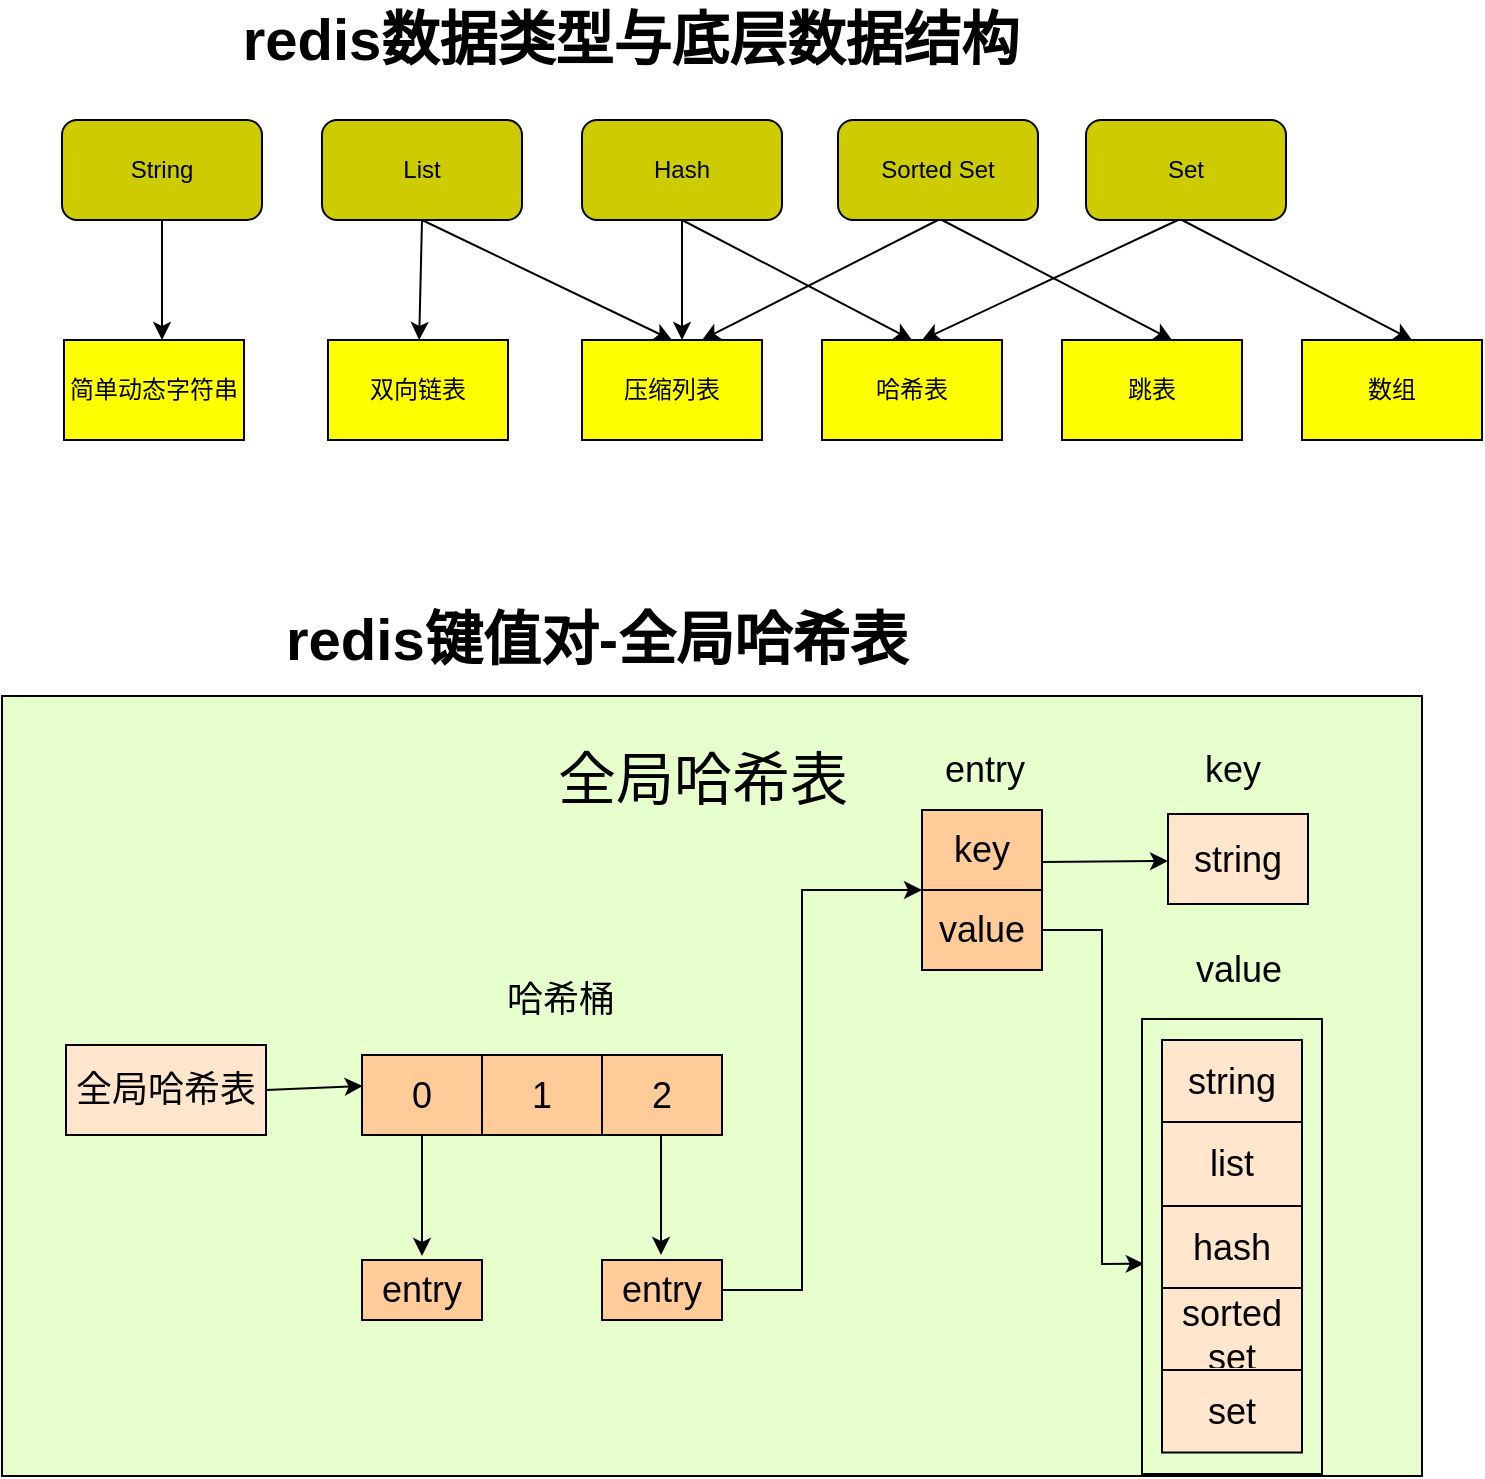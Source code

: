 <mxfile version="15.8.3" type="github">
  <diagram id="xm92QjREcHeRzNhlfidu" name="第 1 页">
    <mxGraphModel dx="946" dy="498" grid="1" gridSize="10" guides="1" tooltips="1" connect="1" arrows="1" fold="1" page="1" pageScale="1" pageWidth="827" pageHeight="1169" math="0" shadow="0">
      <root>
        <mxCell id="0" />
        <mxCell id="1" parent="0" />
        <mxCell id="ieVy2Ef-1YmjKpl5WXtm-2" value="String" style="rounded=1;whiteSpace=wrap;html=1;fillColor=#CCCC00;" vertex="1" parent="1">
          <mxGeometry x="130" y="80" width="100" height="50" as="geometry" />
        </mxCell>
        <mxCell id="ieVy2Ef-1YmjKpl5WXtm-3" value="Set" style="rounded=1;whiteSpace=wrap;html=1;fillColor=#CCCC00;" vertex="1" parent="1">
          <mxGeometry x="642" y="80" width="100" height="50" as="geometry" />
        </mxCell>
        <mxCell id="ieVy2Ef-1YmjKpl5WXtm-4" value="Hash" style="rounded=1;whiteSpace=wrap;html=1;fillColor=#CCCC00;" vertex="1" parent="1">
          <mxGeometry x="390" y="80" width="100" height="50" as="geometry" />
        </mxCell>
        <mxCell id="ieVy2Ef-1YmjKpl5WXtm-5" value="List" style="rounded=1;whiteSpace=wrap;html=1;fillColor=#CCCC00;" vertex="1" parent="1">
          <mxGeometry x="260" y="80" width="100" height="50" as="geometry" />
        </mxCell>
        <mxCell id="ieVy2Ef-1YmjKpl5WXtm-6" value="Sorted Set" style="rounded=1;whiteSpace=wrap;html=1;fillColor=#CCCC00;" vertex="1" parent="1">
          <mxGeometry x="518" y="80" width="100" height="50" as="geometry" />
        </mxCell>
        <mxCell id="ieVy2Ef-1YmjKpl5WXtm-56" value="简单动态字符串" style="rounded=0;whiteSpace=wrap;html=1;fillColor=#FFFF00;" vertex="1" parent="1">
          <mxGeometry x="131" y="190" width="90" height="50" as="geometry" />
        </mxCell>
        <mxCell id="ieVy2Ef-1YmjKpl5WXtm-57" value="双向链表" style="rounded=0;whiteSpace=wrap;html=1;fillColor=#FFFF00;" vertex="1" parent="1">
          <mxGeometry x="263" y="190" width="90" height="50" as="geometry" />
        </mxCell>
        <mxCell id="ieVy2Ef-1YmjKpl5WXtm-58" value="压缩列表" style="rounded=0;whiteSpace=wrap;html=1;fillColor=#FFFF00;" vertex="1" parent="1">
          <mxGeometry x="390" y="190" width="90" height="50" as="geometry" />
        </mxCell>
        <mxCell id="ieVy2Ef-1YmjKpl5WXtm-59" value="跳表" style="rounded=0;whiteSpace=wrap;html=1;fillColor=#FFFF00;" vertex="1" parent="1">
          <mxGeometry x="630" y="190" width="90" height="50" as="geometry" />
        </mxCell>
        <mxCell id="ieVy2Ef-1YmjKpl5WXtm-60" value="数组" style="rounded=0;whiteSpace=wrap;html=1;fillColor=#FFFF00;" vertex="1" parent="1">
          <mxGeometry x="750" y="190" width="90" height="50" as="geometry" />
        </mxCell>
        <mxCell id="ieVy2Ef-1YmjKpl5WXtm-61" value="哈希表" style="rounded=0;whiteSpace=wrap;html=1;fillColor=#FFFF00;" vertex="1" parent="1">
          <mxGeometry x="510" y="190" width="90" height="50" as="geometry" />
        </mxCell>
        <mxCell id="ieVy2Ef-1YmjKpl5WXtm-62" value="" style="endArrow=classic;html=1;rounded=0;exitX=0.5;exitY=1;exitDx=0;exitDy=0;" edge="1" parent="1" source="ieVy2Ef-1YmjKpl5WXtm-2">
          <mxGeometry width="50" height="50" relative="1" as="geometry">
            <mxPoint x="390" y="280" as="sourcePoint" />
            <mxPoint x="180" y="190" as="targetPoint" />
          </mxGeometry>
        </mxCell>
        <mxCell id="ieVy2Ef-1YmjKpl5WXtm-63" value="" style="endArrow=classic;html=1;rounded=0;exitX=0.5;exitY=1;exitDx=0;exitDy=0;" edge="1" parent="1" source="ieVy2Ef-1YmjKpl5WXtm-5" target="ieVy2Ef-1YmjKpl5WXtm-57">
          <mxGeometry width="50" height="50" relative="1" as="geometry">
            <mxPoint x="310" y="180" as="sourcePoint" />
            <mxPoint x="360" y="130" as="targetPoint" />
          </mxGeometry>
        </mxCell>
        <mxCell id="ieVy2Ef-1YmjKpl5WXtm-64" value="" style="endArrow=classic;html=1;rounded=0;entryX=0.5;entryY=0;entryDx=0;entryDy=0;exitX=0.5;exitY=1;exitDx=0;exitDy=0;" edge="1" parent="1" source="ieVy2Ef-1YmjKpl5WXtm-5" target="ieVy2Ef-1YmjKpl5WXtm-58">
          <mxGeometry width="50" height="50" relative="1" as="geometry">
            <mxPoint x="310" y="140" as="sourcePoint" />
            <mxPoint x="400" y="140" as="targetPoint" />
          </mxGeometry>
        </mxCell>
        <mxCell id="ieVy2Ef-1YmjKpl5WXtm-65" value="" style="endArrow=classic;html=1;rounded=0;exitX=0.5;exitY=1;exitDx=0;exitDy=0;" edge="1" parent="1" source="ieVy2Ef-1YmjKpl5WXtm-4">
          <mxGeometry width="50" height="50" relative="1" as="geometry">
            <mxPoint x="390" y="280" as="sourcePoint" />
            <mxPoint x="440" y="190" as="targetPoint" />
          </mxGeometry>
        </mxCell>
        <mxCell id="ieVy2Ef-1YmjKpl5WXtm-66" value="" style="endArrow=classic;html=1;rounded=0;exitX=0.5;exitY=1;exitDx=0;exitDy=0;entryX=0.5;entryY=0;entryDx=0;entryDy=0;" edge="1" parent="1" source="ieVy2Ef-1YmjKpl5WXtm-4" target="ieVy2Ef-1YmjKpl5WXtm-61">
          <mxGeometry width="50" height="50" relative="1" as="geometry">
            <mxPoint x="554.5" y="140" as="sourcePoint" />
            <mxPoint x="554.5" y="200" as="targetPoint" />
          </mxGeometry>
        </mxCell>
        <mxCell id="ieVy2Ef-1YmjKpl5WXtm-67" value="" style="endArrow=classic;html=1;rounded=0;exitX=0.5;exitY=1;exitDx=0;exitDy=0;entryX=0.5;entryY=0;entryDx=0;entryDy=0;" edge="1" parent="1">
          <mxGeometry width="50" height="50" relative="1" as="geometry">
            <mxPoint x="570" y="130" as="sourcePoint" />
            <mxPoint x="685" y="190" as="targetPoint" />
          </mxGeometry>
        </mxCell>
        <mxCell id="ieVy2Ef-1YmjKpl5WXtm-68" value="" style="endArrow=classic;html=1;rounded=0;exitX=0.5;exitY=1;exitDx=0;exitDy=0;" edge="1" parent="1" source="ieVy2Ef-1YmjKpl5WXtm-6">
          <mxGeometry width="50" height="50" relative="1" as="geometry">
            <mxPoint x="450" y="140" as="sourcePoint" />
            <mxPoint x="450" y="190" as="targetPoint" />
          </mxGeometry>
        </mxCell>
        <mxCell id="ieVy2Ef-1YmjKpl5WXtm-69" value="" style="endArrow=classic;html=1;rounded=0;exitX=0.5;exitY=1;exitDx=0;exitDy=0;entryX=0.5;entryY=0;entryDx=0;entryDy=0;" edge="1" parent="1">
          <mxGeometry width="50" height="50" relative="1" as="geometry">
            <mxPoint x="690" y="130" as="sourcePoint" />
            <mxPoint x="805" y="190" as="targetPoint" />
          </mxGeometry>
        </mxCell>
        <mxCell id="ieVy2Ef-1YmjKpl5WXtm-70" value="" style="endArrow=classic;html=1;rounded=0;" edge="1" parent="1">
          <mxGeometry width="50" height="50" relative="1" as="geometry">
            <mxPoint x="688" y="130" as="sourcePoint" />
            <mxPoint x="560" y="190" as="targetPoint" />
          </mxGeometry>
        </mxCell>
        <mxCell id="ieVy2Ef-1YmjKpl5WXtm-72" value="redis数据类型与底层数据结构" style="text;html=1;resizable=0;autosize=1;align=center;verticalAlign=middle;points=[];fillColor=none;strokeColor=none;rounded=0;fontStyle=1;fontSize=29;" vertex="1" parent="1">
          <mxGeometry x="214" y="20" width="400" height="40" as="geometry" />
        </mxCell>
        <mxCell id="ieVy2Ef-1YmjKpl5WXtm-74" value="redis键值对-全局哈希表" style="text;html=1;resizable=0;autosize=1;align=center;verticalAlign=middle;points=[];fillColor=none;strokeColor=none;rounded=0;fontStyle=1;fontSize=29;" vertex="1" parent="1">
          <mxGeometry x="232" y="320" width="330" height="40" as="geometry" />
        </mxCell>
        <mxCell id="ieVy2Ef-1YmjKpl5WXtm-76" value="" style="rounded=0;whiteSpace=wrap;html=1;fontSize=29;fillColor=#E6FFCC;" vertex="1" parent="1">
          <mxGeometry x="100" y="368" width="710" height="390" as="geometry" />
        </mxCell>
        <mxCell id="ieVy2Ef-1YmjKpl5WXtm-78" value="全局哈希表" style="text;html=1;resizable=0;autosize=1;align=center;verticalAlign=middle;points=[];fillColor=none;strokeColor=none;rounded=0;fontSize=29;" vertex="1" parent="1">
          <mxGeometry x="370" y="390" width="160" height="40" as="geometry" />
        </mxCell>
        <mxCell id="ieVy2Ef-1YmjKpl5WXtm-79" value="全局哈希表" style="rounded=0;whiteSpace=wrap;html=1;fontSize=18;fillColor=#FFE6CC;" vertex="1" parent="1">
          <mxGeometry x="132" y="542.5" width="100" height="45" as="geometry" />
        </mxCell>
        <mxCell id="ieVy2Ef-1YmjKpl5WXtm-81" value="" style="endArrow=classic;html=1;rounded=0;fontSize=18;exitX=1;exitY=0.5;exitDx=0;exitDy=0;entryX=0.254;entryY=0.5;entryDx=0;entryDy=0;entryPerimeter=0;" edge="1" parent="1" source="ieVy2Ef-1YmjKpl5WXtm-79" target="ieVy2Ef-1YmjKpl5WXtm-76">
          <mxGeometry width="50" height="50" relative="1" as="geometry">
            <mxPoint x="380" y="530" as="sourcePoint" />
            <mxPoint x="430" y="480" as="targetPoint" />
          </mxGeometry>
        </mxCell>
        <mxCell id="ieVy2Ef-1YmjKpl5WXtm-89" value="" style="shape=table;startSize=0;container=1;collapsible=0;childLayout=tableLayout;fontSize=18;fillColor=#FFCC99;" vertex="1" parent="1">
          <mxGeometry x="280" y="547.5" width="180" height="40" as="geometry" />
        </mxCell>
        <mxCell id="ieVy2Ef-1YmjKpl5WXtm-90" value="" style="shape=partialRectangle;collapsible=0;dropTarget=0;pointerEvents=0;fillColor=none;top=0;left=0;bottom=0;right=0;points=[[0,0.5],[1,0.5]];portConstraint=eastwest;fontSize=18;" vertex="1" parent="ieVy2Ef-1YmjKpl5WXtm-89">
          <mxGeometry width="180" height="40" as="geometry" />
        </mxCell>
        <mxCell id="ieVy2Ef-1YmjKpl5WXtm-91" value="0" style="shape=partialRectangle;html=1;whiteSpace=wrap;connectable=0;overflow=hidden;fillColor=none;top=0;left=0;bottom=0;right=0;pointerEvents=1;fontSize=18;" vertex="1" parent="ieVy2Ef-1YmjKpl5WXtm-90">
          <mxGeometry width="60" height="40" as="geometry">
            <mxRectangle width="60" height="40" as="alternateBounds" />
          </mxGeometry>
        </mxCell>
        <mxCell id="ieVy2Ef-1YmjKpl5WXtm-92" value="1" style="shape=partialRectangle;html=1;whiteSpace=wrap;connectable=0;overflow=hidden;fillColor=none;top=0;left=0;bottom=0;right=0;pointerEvents=1;fontSize=18;" vertex="1" parent="ieVy2Ef-1YmjKpl5WXtm-90">
          <mxGeometry x="60" width="60" height="40" as="geometry">
            <mxRectangle width="60" height="40" as="alternateBounds" />
          </mxGeometry>
        </mxCell>
        <mxCell id="ieVy2Ef-1YmjKpl5WXtm-93" value="2" style="shape=partialRectangle;html=1;whiteSpace=wrap;connectable=0;overflow=hidden;fillColor=none;top=0;left=0;bottom=0;right=0;pointerEvents=1;fontSize=18;" vertex="1" parent="ieVy2Ef-1YmjKpl5WXtm-90">
          <mxGeometry x="120" width="60" height="40" as="geometry">
            <mxRectangle width="60" height="40" as="alternateBounds" />
          </mxGeometry>
        </mxCell>
        <mxCell id="ieVy2Ef-1YmjKpl5WXtm-94" value="entry" style="rounded=0;whiteSpace=wrap;html=1;fontSize=18;fillColor=#FFCC99;" vertex="1" parent="1">
          <mxGeometry x="280" y="650" width="60" height="30" as="geometry" />
        </mxCell>
        <mxCell id="ieVy2Ef-1YmjKpl5WXtm-97" value="entry" style="rounded=0;whiteSpace=wrap;html=1;fontSize=18;fillColor=#FFCC99;" vertex="1" parent="1">
          <mxGeometry x="400" y="650" width="60" height="30" as="geometry" />
        </mxCell>
        <mxCell id="ieVy2Ef-1YmjKpl5WXtm-98" value="" style="endArrow=classic;html=1;rounded=0;fontSize=18;entryX=0.5;entryY=0;entryDx=0;entryDy=0;" edge="1" parent="1">
          <mxGeometry width="50" height="50" relative="1" as="geometry">
            <mxPoint x="310" y="588" as="sourcePoint" />
            <mxPoint x="310" y="648" as="targetPoint" />
          </mxGeometry>
        </mxCell>
        <mxCell id="ieVy2Ef-1YmjKpl5WXtm-99" value="" style="endArrow=classic;html=1;rounded=0;fontSize=18;entryX=0.5;entryY=0;entryDx=0;entryDy=0;" edge="1" parent="1">
          <mxGeometry width="50" height="50" relative="1" as="geometry">
            <mxPoint x="429.5" y="587.5" as="sourcePoint" />
            <mxPoint x="429.5" y="647.5" as="targetPoint" />
          </mxGeometry>
        </mxCell>
        <mxCell id="ieVy2Ef-1YmjKpl5WXtm-102" value="" style="endArrow=classic;html=1;rounded=0;fontSize=18;exitX=1;exitY=0.5;exitDx=0;exitDy=0;entryX=0;entryY=0.5;entryDx=0;entryDy=0;" edge="1" parent="1" source="ieVy2Ef-1YmjKpl5WXtm-97">
          <mxGeometry width="50" height="50" relative="1" as="geometry">
            <mxPoint x="480" y="690" as="sourcePoint" />
            <mxPoint x="560" y="465" as="targetPoint" />
            <Array as="points">
              <mxPoint x="500" y="665" />
              <mxPoint x="500" y="465" />
            </Array>
          </mxGeometry>
        </mxCell>
        <mxCell id="ieVy2Ef-1YmjKpl5WXtm-103" value="" style="shape=table;startSize=0;container=1;collapsible=0;childLayout=tableLayout;fontSize=18;fillColor=#FFCC99;" vertex="1" parent="1">
          <mxGeometry x="560" y="425" width="60" height="80" as="geometry" />
        </mxCell>
        <mxCell id="ieVy2Ef-1YmjKpl5WXtm-104" value="" style="shape=partialRectangle;collapsible=0;dropTarget=0;pointerEvents=0;fillColor=none;top=0;left=0;bottom=0;right=0;points=[[0,0.5],[1,0.5]];portConstraint=eastwest;fontSize=18;" vertex="1" parent="ieVy2Ef-1YmjKpl5WXtm-103">
          <mxGeometry width="60" height="40" as="geometry" />
        </mxCell>
        <mxCell id="ieVy2Ef-1YmjKpl5WXtm-105" value="key" style="shape=partialRectangle;html=1;whiteSpace=wrap;connectable=0;overflow=hidden;fillColor=none;top=0;left=0;bottom=0;right=0;pointerEvents=1;fontSize=18;" vertex="1" parent="ieVy2Ef-1YmjKpl5WXtm-104">
          <mxGeometry width="60" height="40" as="geometry">
            <mxRectangle width="60" height="40" as="alternateBounds" />
          </mxGeometry>
        </mxCell>
        <mxCell id="ieVy2Ef-1YmjKpl5WXtm-106" value="" style="shape=partialRectangle;collapsible=0;dropTarget=0;pointerEvents=0;fillColor=none;top=0;left=0;bottom=0;right=0;points=[[0,0.5],[1,0.5]];portConstraint=eastwest;fontSize=18;" vertex="1" parent="ieVy2Ef-1YmjKpl5WXtm-103">
          <mxGeometry y="40" width="60" height="40" as="geometry" />
        </mxCell>
        <mxCell id="ieVy2Ef-1YmjKpl5WXtm-107" value="value" style="shape=partialRectangle;html=1;whiteSpace=wrap;connectable=0;overflow=hidden;fillColor=none;top=0;left=0;bottom=0;right=0;pointerEvents=1;fontSize=18;" vertex="1" parent="ieVy2Ef-1YmjKpl5WXtm-106">
          <mxGeometry width="60" height="40" as="geometry">
            <mxRectangle width="60" height="40" as="alternateBounds" />
          </mxGeometry>
        </mxCell>
        <mxCell id="ieVy2Ef-1YmjKpl5WXtm-108" value="string" style="rounded=0;whiteSpace=wrap;html=1;fontSize=18;fillColor=#FFE6CC;" vertex="1" parent="1">
          <mxGeometry x="683" y="427" width="70" height="45" as="geometry" />
        </mxCell>
        <mxCell id="ieVy2Ef-1YmjKpl5WXtm-120" value="" style="endArrow=classic;html=1;rounded=0;fontSize=18;entryX=0;entryY=0.5;entryDx=0;entryDy=0;" edge="1" parent="1">
          <mxGeometry width="50" height="50" relative="1" as="geometry">
            <mxPoint x="620" y="451" as="sourcePoint" />
            <mxPoint x="683" y="450.5" as="targetPoint" />
          </mxGeometry>
        </mxCell>
        <mxCell id="ieVy2Ef-1YmjKpl5WXtm-121" value="" style="endArrow=classic;html=1;rounded=0;fontSize=18;exitX=1;exitY=0.5;exitDx=0;exitDy=0;entryX=0.01;entryY=0.538;entryDx=0;entryDy=0;entryPerimeter=0;" edge="1" parent="1" source="ieVy2Ef-1YmjKpl5WXtm-106" target="ieVy2Ef-1YmjKpl5WXtm-122">
          <mxGeometry width="50" height="50" relative="1" as="geometry">
            <mxPoint x="630" y="530" as="sourcePoint" />
            <mxPoint x="680" y="480" as="targetPoint" />
            <Array as="points">
              <mxPoint x="650" y="485" />
              <mxPoint x="650" y="652" />
            </Array>
          </mxGeometry>
        </mxCell>
        <mxCell id="ieVy2Ef-1YmjKpl5WXtm-122" value="" style="rounded=0;whiteSpace=wrap;html=1;fontSize=18;fillColor=#E6FFCC;" vertex="1" parent="1">
          <mxGeometry x="670" y="529.5" width="90" height="227.5" as="geometry" />
        </mxCell>
        <mxCell id="ieVy2Ef-1YmjKpl5WXtm-109" value="" style="shape=table;startSize=0;container=1;collapsible=0;childLayout=tableLayout;fontSize=18;fillColor=#FFE6CC;" vertex="1" parent="1">
          <mxGeometry x="680" y="540" width="70" height="206.25" as="geometry" />
        </mxCell>
        <mxCell id="ieVy2Ef-1YmjKpl5WXtm-110" value="" style="shape=partialRectangle;collapsible=0;dropTarget=0;pointerEvents=0;fillColor=none;top=0;left=0;bottom=0;right=0;points=[[0,0.5],[1,0.5]];portConstraint=eastwest;fontSize=18;" vertex="1" parent="ieVy2Ef-1YmjKpl5WXtm-109">
          <mxGeometry width="70" height="41" as="geometry" />
        </mxCell>
        <mxCell id="ieVy2Ef-1YmjKpl5WXtm-111" value="string" style="shape=partialRectangle;html=1;whiteSpace=wrap;connectable=0;overflow=hidden;fillColor=none;top=0;left=0;bottom=0;right=0;pointerEvents=1;fontSize=18;" vertex="1" parent="ieVy2Ef-1YmjKpl5WXtm-110">
          <mxGeometry width="70" height="41" as="geometry">
            <mxRectangle width="70" height="41" as="alternateBounds" />
          </mxGeometry>
        </mxCell>
        <mxCell id="ieVy2Ef-1YmjKpl5WXtm-112" value="" style="shape=partialRectangle;collapsible=0;dropTarget=0;pointerEvents=0;fillColor=none;top=0;left=0;bottom=0;right=0;points=[[0,0.5],[1,0.5]];portConstraint=eastwest;fontSize=18;" vertex="1" parent="ieVy2Ef-1YmjKpl5WXtm-109">
          <mxGeometry y="41" width="70" height="42" as="geometry" />
        </mxCell>
        <mxCell id="ieVy2Ef-1YmjKpl5WXtm-113" value="list" style="shape=partialRectangle;html=1;whiteSpace=wrap;connectable=0;overflow=hidden;fillColor=none;top=0;left=0;bottom=0;right=0;pointerEvents=1;fontSize=18;" vertex="1" parent="ieVy2Ef-1YmjKpl5WXtm-112">
          <mxGeometry width="70" height="42" as="geometry">
            <mxRectangle width="70" height="42" as="alternateBounds" />
          </mxGeometry>
        </mxCell>
        <mxCell id="ieVy2Ef-1YmjKpl5WXtm-114" value="" style="shape=partialRectangle;collapsible=0;dropTarget=0;pointerEvents=0;fillColor=none;top=0;left=0;bottom=0;right=0;points=[[0,0.5],[1,0.5]];portConstraint=eastwest;fontSize=18;" vertex="1" parent="ieVy2Ef-1YmjKpl5WXtm-109">
          <mxGeometry y="83" width="70" height="41" as="geometry" />
        </mxCell>
        <mxCell id="ieVy2Ef-1YmjKpl5WXtm-115" value="hash" style="shape=partialRectangle;html=1;whiteSpace=wrap;connectable=0;overflow=hidden;fillColor=none;top=0;left=0;bottom=0;right=0;pointerEvents=1;fontSize=18;" vertex="1" parent="ieVy2Ef-1YmjKpl5WXtm-114">
          <mxGeometry width="70" height="41" as="geometry">
            <mxRectangle width="70" height="41" as="alternateBounds" />
          </mxGeometry>
        </mxCell>
        <mxCell id="ieVy2Ef-1YmjKpl5WXtm-116" value="" style="shape=partialRectangle;collapsible=0;dropTarget=0;pointerEvents=0;fillColor=none;top=0;left=0;bottom=0;right=0;points=[[0,0.5],[1,0.5]];portConstraint=eastwest;fontSize=18;" vertex="1" parent="ieVy2Ef-1YmjKpl5WXtm-109">
          <mxGeometry y="124" width="70" height="41" as="geometry" />
        </mxCell>
        <mxCell id="ieVy2Ef-1YmjKpl5WXtm-117" value="sorted set" style="shape=partialRectangle;html=1;whiteSpace=wrap;connectable=0;overflow=hidden;fillColor=none;top=0;left=0;bottom=0;right=0;pointerEvents=1;fontSize=18;" vertex="1" parent="ieVy2Ef-1YmjKpl5WXtm-116">
          <mxGeometry width="70" height="41" as="geometry">
            <mxRectangle width="70" height="41" as="alternateBounds" />
          </mxGeometry>
        </mxCell>
        <mxCell id="ieVy2Ef-1YmjKpl5WXtm-118" value="" style="shape=partialRectangle;collapsible=0;dropTarget=0;pointerEvents=0;fillColor=none;top=0;left=0;bottom=0;right=0;points=[[0,0.5],[1,0.5]];portConstraint=eastwest;fontSize=18;" vertex="1" parent="ieVy2Ef-1YmjKpl5WXtm-109">
          <mxGeometry y="165" width="70" height="41" as="geometry" />
        </mxCell>
        <mxCell id="ieVy2Ef-1YmjKpl5WXtm-119" value="set" style="shape=partialRectangle;html=1;whiteSpace=wrap;connectable=0;overflow=hidden;fillColor=none;top=0;left=0;bottom=0;right=0;pointerEvents=1;fontSize=18;" vertex="1" parent="ieVy2Ef-1YmjKpl5WXtm-118">
          <mxGeometry width="70" height="41" as="geometry">
            <mxRectangle width="70" height="41" as="alternateBounds" />
          </mxGeometry>
        </mxCell>
        <mxCell id="ieVy2Ef-1YmjKpl5WXtm-123" value="哈希桶" style="text;html=1;resizable=0;autosize=1;align=center;verticalAlign=middle;points=[];fillColor=none;strokeColor=none;rounded=0;fontSize=18;" vertex="1" parent="1">
          <mxGeometry x="344" y="505" width="70" height="30" as="geometry" />
        </mxCell>
        <mxCell id="ieVy2Ef-1YmjKpl5WXtm-124" value="entry" style="text;html=1;resizable=0;autosize=1;align=center;verticalAlign=middle;points=[];fillColor=none;strokeColor=none;rounded=0;fontSize=18;" vertex="1" parent="1">
          <mxGeometry x="561" y="390" width="60" height="30" as="geometry" />
        </mxCell>
        <mxCell id="ieVy2Ef-1YmjKpl5WXtm-125" value="value" style="text;html=1;resizable=0;autosize=1;align=center;verticalAlign=middle;points=[];fillColor=none;strokeColor=none;rounded=0;fontSize=18;" vertex="1" parent="1">
          <mxGeometry x="688" y="490" width="60" height="30" as="geometry" />
        </mxCell>
        <mxCell id="ieVy2Ef-1YmjKpl5WXtm-126" value="key" style="text;html=1;resizable=0;autosize=1;align=center;verticalAlign=middle;points=[];fillColor=none;strokeColor=none;rounded=0;fontSize=18;" vertex="1" parent="1">
          <mxGeometry x="695" y="390" width="40" height="30" as="geometry" />
        </mxCell>
      </root>
    </mxGraphModel>
  </diagram>
</mxfile>
